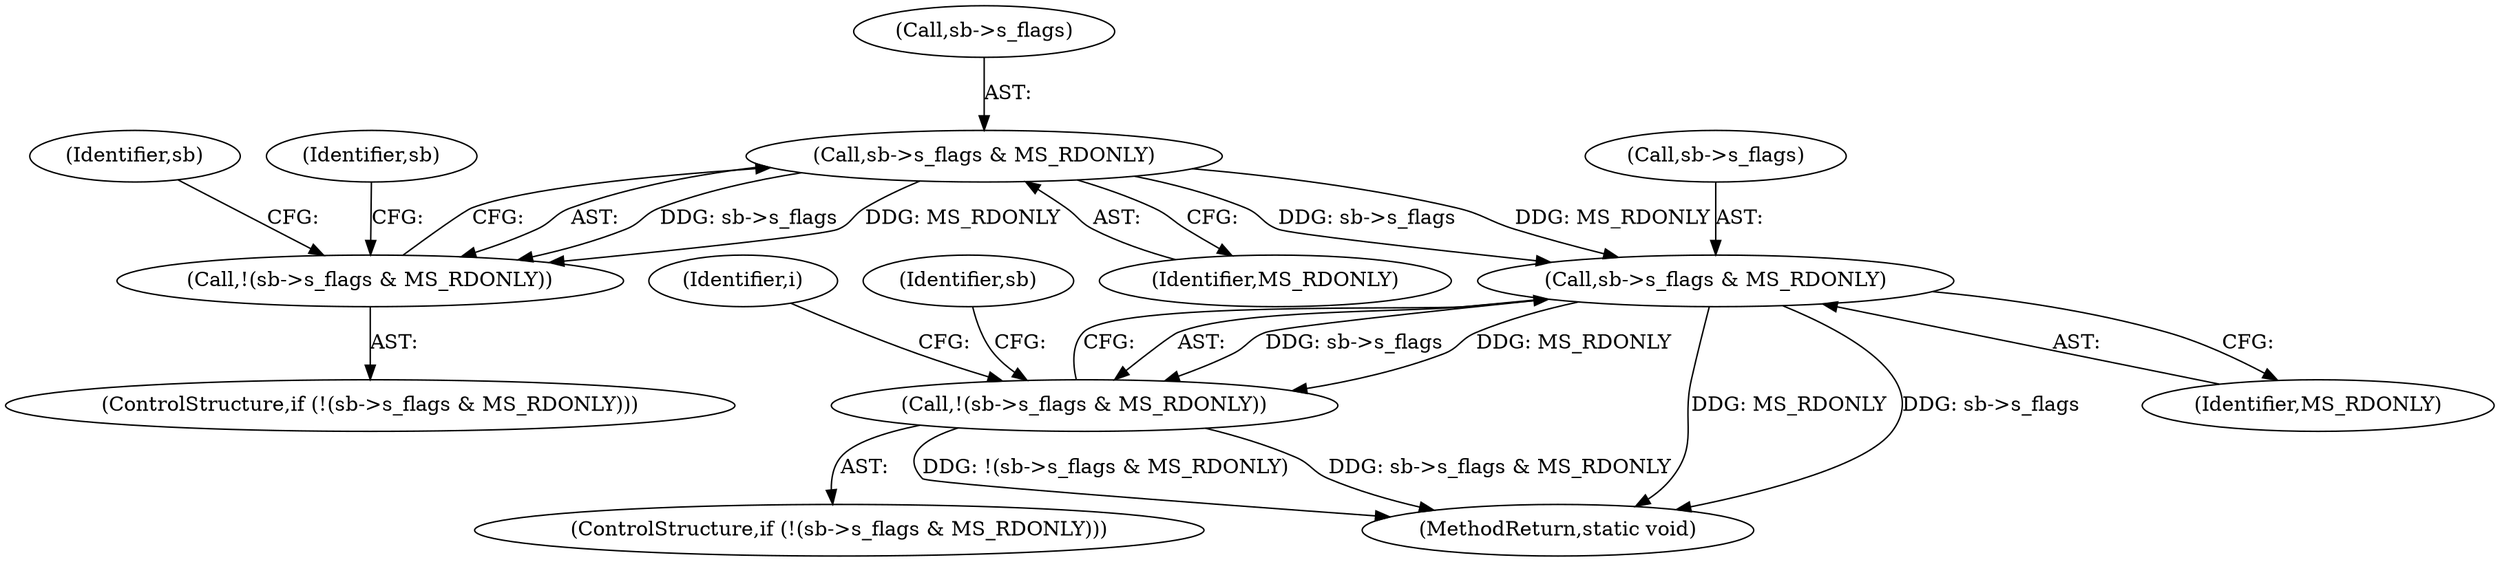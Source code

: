 digraph "0_linux_82939d7999dfc1f1998c4b1c12e2f19edbdff272_0@pointer" {
"1000176" [label="(Call,sb->s_flags & MS_RDONLY)"];
"1000175" [label="(Call,!(sb->s_flags & MS_RDONLY))"];
"1000194" [label="(Call,sb->s_flags & MS_RDONLY)"];
"1000193" [label="(Call,!(sb->s_flags & MS_RDONLY))"];
"1000180" [label="(Identifier,MS_RDONLY)"];
"1000193" [label="(Call,!(sb->s_flags & MS_RDONLY))"];
"1000198" [label="(Identifier,MS_RDONLY)"];
"1000195" [label="(Call,sb->s_flags)"];
"1000174" [label="(ControlStructure,if (!(sb->s_flags & MS_RDONLY)))"];
"1000200" [label="(Identifier,sb)"];
"1000204" [label="(Identifier,i)"];
"1000183" [label="(Identifier,sb)"];
"1000192" [label="(ControlStructure,if (!(sb->s_flags & MS_RDONLY)))"];
"1000175" [label="(Call,!(sb->s_flags & MS_RDONLY))"];
"1000194" [label="(Call,sb->s_flags & MS_RDONLY)"];
"1000176" [label="(Call,sb->s_flags & MS_RDONLY)"];
"1000177" [label="(Call,sb->s_flags)"];
"1000196" [label="(Identifier,sb)"];
"1000364" [label="(MethodReturn,static void)"];
"1000176" -> "1000175"  [label="AST: "];
"1000176" -> "1000180"  [label="CFG: "];
"1000177" -> "1000176"  [label="AST: "];
"1000180" -> "1000176"  [label="AST: "];
"1000175" -> "1000176"  [label="CFG: "];
"1000176" -> "1000175"  [label="DDG: sb->s_flags"];
"1000176" -> "1000175"  [label="DDG: MS_RDONLY"];
"1000176" -> "1000194"  [label="DDG: sb->s_flags"];
"1000176" -> "1000194"  [label="DDG: MS_RDONLY"];
"1000175" -> "1000174"  [label="AST: "];
"1000183" -> "1000175"  [label="CFG: "];
"1000196" -> "1000175"  [label="CFG: "];
"1000194" -> "1000193"  [label="AST: "];
"1000194" -> "1000198"  [label="CFG: "];
"1000195" -> "1000194"  [label="AST: "];
"1000198" -> "1000194"  [label="AST: "];
"1000193" -> "1000194"  [label="CFG: "];
"1000194" -> "1000364"  [label="DDG: sb->s_flags"];
"1000194" -> "1000364"  [label="DDG: MS_RDONLY"];
"1000194" -> "1000193"  [label="DDG: sb->s_flags"];
"1000194" -> "1000193"  [label="DDG: MS_RDONLY"];
"1000193" -> "1000192"  [label="AST: "];
"1000200" -> "1000193"  [label="CFG: "];
"1000204" -> "1000193"  [label="CFG: "];
"1000193" -> "1000364"  [label="DDG: sb->s_flags & MS_RDONLY"];
"1000193" -> "1000364"  [label="DDG: !(sb->s_flags & MS_RDONLY)"];
}
